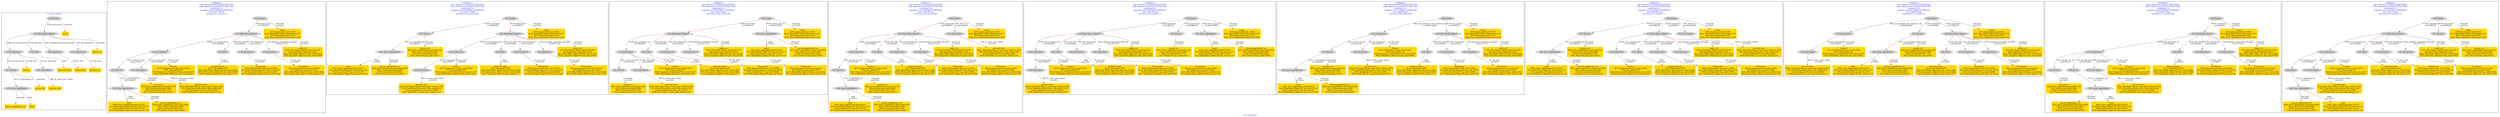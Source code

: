 digraph n0 {
fontcolor="blue"
remincross="true"
label="s22-s-moca.xml"
subgraph cluster_0 {
label="1-correct model"
n2[style="filled",color="white",fillcolor="lightgray",label="E12_Production1"];
n3[style="filled",color="white",fillcolor="lightgray",label="E21_Person1"];
n4[shape="plaintext",style="filled",fillcolor="gold",label="Process"];
n5[style="filled",color="white",fillcolor="lightgray",label="E52_Time-Span1"];
n6[style="filled",color="white",fillcolor="lightgray",label="E82_Actor_Appellation1"];
n7[shape="plaintext",style="filled",fillcolor="gold",label="person_uri"];
n8[style="filled",color="white",fillcolor="lightgray",label="E22_Man-Made_Object1"];
n9[style="filled",color="white",fillcolor="lightgray",label="E35_Title1"];
n10[style="filled",color="white",fillcolor="lightgray",label="E8_Acquisition1"];
n11[style="filled",color="white",fillcolor="lightgray",label="E54_Dimension1"];
n12[shape="plaintext",style="filled",fillcolor="gold",label="object_uri"];
n13[shape="plaintext",style="filled",fillcolor="gold",label="Artwork_Name"];
n14[style="filled",color="white",fillcolor="lightgray",label="E38_Image1"];
n15[shape="plaintext",style="filled",fillcolor="gold",label="image"];
n16[shape="plaintext",style="filled",fillcolor="gold",label="Artwork_Year"];
n17[shape="plaintext",style="filled",fillcolor="gold",label="Dimensions"];
n18[shape="plaintext",style="filled",fillcolor="gold",label="person_appellation_uri"];
n19[shape="plaintext",style="filled",fillcolor="gold",label="name"];
n20[shape="plaintext",style="filled",fillcolor="gold",label="Provenance"];
}
subgraph cluster_1 {
label="candidate 0\nlink coherence:0.05555555555555555\nnode coherence:0.10526315789473684\nconfidence:1.0\nmapping score:0.3850877192982456\ncost:1007.748674\n-precision:1.0-recall:1.0"
n22[style="filled",color="white",fillcolor="lightgray",label="E12_Production1"];
n23[style="filled",color="white",fillcolor="lightgray",label="E21_Person1"];
n24[style="filled",color="white",fillcolor="lightgray",label="E52_Time-Span1"];
n25[style="filled",color="white",fillcolor="lightgray",label="E82_Actor_Appellation1"];
n26[style="filled",color="white",fillcolor="lightgray",label="E22_Man-Made_Object1"];
n27[style="filled",color="white",fillcolor="lightgray",label="E35_Title1"];
n28[style="filled",color="white",fillcolor="lightgray",label="E54_Dimension1"];
n29[style="filled",color="white",fillcolor="lightgray",label="E8_Acquisition1"];
n30[style="filled",color="white",fillcolor="lightgray",label="E38_Image1"];
n31[shape="plaintext",style="filled",fillcolor="gold",label="Artwork_Name\n[E35_Title,label,0.396]\n[E22_Man-Made_Object,P3_has_note,0.226]\n[E73_Information_Object,P3_has_note,0.208]\n[E33_Linguistic_Object,P3_has_note,0.17]"];
n32[shape="plaintext",style="filled",fillcolor="gold",label="person_uri\n[E82_Actor_Appellation,classLink,0.43]\n[E21_Person,classLink,0.369]\n[E39_Actor,classLink,0.175]\n[E21_Person,P3_has_note,0.027]"];
n33[shape="plaintext",style="filled",fillcolor="gold",label="name\n[E82_Actor_Appellation,label,0.631]\n[E22_Man-Made_Object,P3_has_note,0.137]\n[E8_Acquisition,P3_has_note,0.119]\n[E73_Information_Object,P3_has_note,0.114]"];
n34[shape="plaintext",style="filled",fillcolor="gold",label="person_appellation_uri\n[E82_Actor_Appellation,classLink,0.695]\n[E21_Person,classLink,0.269]\n[E39_Actor,classLink,0.032]\n[E21_Person,P3_has_note,0.005]"];
n35[shape="plaintext",style="filled",fillcolor="gold",label="Dimensions\n[E54_Dimension,P3_has_note,0.839]\n[E22_Man-Made_Object,P3_has_note,0.072]\n[E34_Inscription,P3_has_note,0.049]\n[E73_Information_Object,P3_has_note,0.04]"];
n36[shape="plaintext",style="filled",fillcolor="gold",label="image\n[E38_Image,classLink,0.459]\n[E22_Man-Made_Object,classLink,0.217]\n[E53_Place,classLink,0.175]\n[E82_Actor_Appellation,classLink,0.149]"];
n37[shape="plaintext",style="filled",fillcolor="gold",label="object_uri\n[E22_Man-Made_Object,classLink,0.59]\n[E8_Acquisition,classLink,0.313]\n[E22_Man-Made_Object,P3_has_note,0.053]\n[E33_Linguistic_Object,P3_has_note,0.045]"];
n38[shape="plaintext",style="filled",fillcolor="gold",label="Artwork_Year\n[E52_Time-Span,P82_at_some_time_within,0.367]\n[E52_Time-Span,P82b_end_of_the_end,0.316]\n[E34_Inscription,P3_has_note,0.168]\n[E69_Death,P82_at_some_time_within,0.15]"];
n39[shape="plaintext",style="filled",fillcolor="gold",label="Provenance\n[E8_Acquisition,P3_has_note,0.419]\n[E30_Right,P3_has_note,0.205]\n[E22_Man-Made_Object,P3_has_note,0.204]\n[E73_Information_Object,P3_has_note,0.172]"];
n40[shape="plaintext",style="filled",fillcolor="gold",label="Process\n[E12_Production,P3_has_note,0.391]\n[E55_Type,label,0.27]\n[E29_Design_or_Procedure,P3_has_note,0.257]\n[E22_Man-Made_Object,P3_has_note,0.082]"];
}
subgraph cluster_2 {
label="candidate 1\nlink coherence:0.05555555555555555\nnode coherence:0.10526315789473684\nconfidence:1.0\nmapping score:0.3850877192982456\ncost:1007.774669\n-precision:0.88-recall:0.88"
n42[style="filled",color="white",fillcolor="lightgray",label="E12_Production1"];
n43[style="filled",color="white",fillcolor="lightgray",label="E52_Time-Span1"];
n44[style="filled",color="white",fillcolor="lightgray",label="E21_Person1"];
n45[style="filled",color="white",fillcolor="lightgray",label="E82_Actor_Appellation1"];
n46[style="filled",color="white",fillcolor="lightgray",label="E22_Man-Made_Object1"];
n47[style="filled",color="white",fillcolor="lightgray",label="E35_Title1"];
n48[style="filled",color="white",fillcolor="lightgray",label="E54_Dimension1"];
n49[style="filled",color="white",fillcolor="lightgray",label="E8_Acquisition1"];
n50[style="filled",color="white",fillcolor="lightgray",label="E38_Image1"];
n51[shape="plaintext",style="filled",fillcolor="gold",label="Artwork_Name\n[E35_Title,label,0.396]\n[E22_Man-Made_Object,P3_has_note,0.226]\n[E73_Information_Object,P3_has_note,0.208]\n[E33_Linguistic_Object,P3_has_note,0.17]"];
n52[shape="plaintext",style="filled",fillcolor="gold",label="person_uri\n[E82_Actor_Appellation,classLink,0.43]\n[E21_Person,classLink,0.369]\n[E39_Actor,classLink,0.175]\n[E21_Person,P3_has_note,0.027]"];
n53[shape="plaintext",style="filled",fillcolor="gold",label="name\n[E82_Actor_Appellation,label,0.631]\n[E22_Man-Made_Object,P3_has_note,0.137]\n[E8_Acquisition,P3_has_note,0.119]\n[E73_Information_Object,P3_has_note,0.114]"];
n54[shape="plaintext",style="filled",fillcolor="gold",label="person_appellation_uri\n[E82_Actor_Appellation,classLink,0.695]\n[E21_Person,classLink,0.269]\n[E39_Actor,classLink,0.032]\n[E21_Person,P3_has_note,0.005]"];
n55[shape="plaintext",style="filled",fillcolor="gold",label="Dimensions\n[E54_Dimension,P3_has_note,0.839]\n[E22_Man-Made_Object,P3_has_note,0.072]\n[E34_Inscription,P3_has_note,0.049]\n[E73_Information_Object,P3_has_note,0.04]"];
n56[shape="plaintext",style="filled",fillcolor="gold",label="image\n[E38_Image,classLink,0.459]\n[E22_Man-Made_Object,classLink,0.217]\n[E53_Place,classLink,0.175]\n[E82_Actor_Appellation,classLink,0.149]"];
n57[shape="plaintext",style="filled",fillcolor="gold",label="object_uri\n[E22_Man-Made_Object,classLink,0.59]\n[E8_Acquisition,classLink,0.313]\n[E22_Man-Made_Object,P3_has_note,0.053]\n[E33_Linguistic_Object,P3_has_note,0.045]"];
n58[shape="plaintext",style="filled",fillcolor="gold",label="Artwork_Year\n[E52_Time-Span,P82_at_some_time_within,0.367]\n[E52_Time-Span,P82b_end_of_the_end,0.316]\n[E34_Inscription,P3_has_note,0.168]\n[E69_Death,P82_at_some_time_within,0.15]"];
n59[shape="plaintext",style="filled",fillcolor="gold",label="Provenance\n[E8_Acquisition,P3_has_note,0.419]\n[E30_Right,P3_has_note,0.205]\n[E22_Man-Made_Object,P3_has_note,0.204]\n[E73_Information_Object,P3_has_note,0.172]"];
n60[shape="plaintext",style="filled",fillcolor="gold",label="Process\n[E12_Production,P3_has_note,0.391]\n[E55_Type,label,0.27]\n[E29_Design_or_Procedure,P3_has_note,0.257]\n[E22_Man-Made_Object,P3_has_note,0.082]"];
}
subgraph cluster_3 {
label="candidate 2\nlink coherence:0.05555555555555555\nnode coherence:0.10526315789473684\nconfidence:1.0\nmapping score:0.3850877192982456\ncost:1106.766039\n-precision:0.88-recall:0.88"
n62[style="filled",color="white",fillcolor="lightgray",label="E12_Production1"];
n63[style="filled",color="white",fillcolor="lightgray",label="E21_Person1"];
n64[style="filled",color="white",fillcolor="lightgray",label="E52_Time-Span1"];
n65[style="filled",color="white",fillcolor="lightgray",label="E22_Man-Made_Object1"];
n66[style="filled",color="white",fillcolor="lightgray",label="E35_Title1"];
n67[style="filled",color="white",fillcolor="lightgray",label="E54_Dimension1"];
n68[style="filled",color="white",fillcolor="lightgray",label="E8_Acquisition1"];
n69[style="filled",color="white",fillcolor="lightgray",label="E38_Image1"];
n70[style="filled",color="white",fillcolor="lightgray",label="E82_Actor_Appellation1"];
n71[shape="plaintext",style="filled",fillcolor="gold",label="Artwork_Name\n[E35_Title,label,0.396]\n[E22_Man-Made_Object,P3_has_note,0.226]\n[E73_Information_Object,P3_has_note,0.208]\n[E33_Linguistic_Object,P3_has_note,0.17]"];
n72[shape="plaintext",style="filled",fillcolor="gold",label="person_uri\n[E82_Actor_Appellation,classLink,0.43]\n[E21_Person,classLink,0.369]\n[E39_Actor,classLink,0.175]\n[E21_Person,P3_has_note,0.027]"];
n73[shape="plaintext",style="filled",fillcolor="gold",label="name\n[E82_Actor_Appellation,label,0.631]\n[E22_Man-Made_Object,P3_has_note,0.137]\n[E8_Acquisition,P3_has_note,0.119]\n[E73_Information_Object,P3_has_note,0.114]"];
n74[shape="plaintext",style="filled",fillcolor="gold",label="person_appellation_uri\n[E82_Actor_Appellation,classLink,0.695]\n[E21_Person,classLink,0.269]\n[E39_Actor,classLink,0.032]\n[E21_Person,P3_has_note,0.005]"];
n75[shape="plaintext",style="filled",fillcolor="gold",label="Dimensions\n[E54_Dimension,P3_has_note,0.839]\n[E22_Man-Made_Object,P3_has_note,0.072]\n[E34_Inscription,P3_has_note,0.049]\n[E73_Information_Object,P3_has_note,0.04]"];
n76[shape="plaintext",style="filled",fillcolor="gold",label="image\n[E38_Image,classLink,0.459]\n[E22_Man-Made_Object,classLink,0.217]\n[E53_Place,classLink,0.175]\n[E82_Actor_Appellation,classLink,0.149]"];
n77[shape="plaintext",style="filled",fillcolor="gold",label="object_uri\n[E22_Man-Made_Object,classLink,0.59]\n[E8_Acquisition,classLink,0.313]\n[E22_Man-Made_Object,P3_has_note,0.053]\n[E33_Linguistic_Object,P3_has_note,0.045]"];
n78[shape="plaintext",style="filled",fillcolor="gold",label="Artwork_Year\n[E52_Time-Span,P82_at_some_time_within,0.367]\n[E52_Time-Span,P82b_end_of_the_end,0.316]\n[E34_Inscription,P3_has_note,0.168]\n[E69_Death,P82_at_some_time_within,0.15]"];
n79[shape="plaintext",style="filled",fillcolor="gold",label="Provenance\n[E8_Acquisition,P3_has_note,0.419]\n[E30_Right,P3_has_note,0.205]\n[E22_Man-Made_Object,P3_has_note,0.204]\n[E73_Information_Object,P3_has_note,0.172]"];
n80[shape="plaintext",style="filled",fillcolor="gold",label="Process\n[E12_Production,P3_has_note,0.391]\n[E55_Type,label,0.27]\n[E29_Design_or_Procedure,P3_has_note,0.257]\n[E22_Man-Made_Object,P3_has_note,0.082]"];
}
subgraph cluster_4 {
label="candidate 3\nlink coherence:0.05555555555555555\nnode coherence:0.10526315789473684\nconfidence:1.0\nmapping score:0.3850877192982456\ncost:1106.781741\n-precision:0.88-recall:0.88"
n82[style="filled",color="white",fillcolor="lightgray",label="E12_Production1"];
n83[style="filled",color="white",fillcolor="lightgray",label="E21_Person1"];
n84[style="filled",color="white",fillcolor="lightgray",label="E82_Actor_Appellation1"];
n85[style="filled",color="white",fillcolor="lightgray",label="E22_Man-Made_Object1"];
n86[style="filled",color="white",fillcolor="lightgray",label="E35_Title1"];
n87[style="filled",color="white",fillcolor="lightgray",label="E54_Dimension1"];
n88[style="filled",color="white",fillcolor="lightgray",label="E8_Acquisition1"];
n89[style="filled",color="white",fillcolor="lightgray",label="E38_Image1"];
n90[style="filled",color="white",fillcolor="lightgray",label="E52_Time-Span1"];
n91[shape="plaintext",style="filled",fillcolor="gold",label="Artwork_Name\n[E35_Title,label,0.396]\n[E22_Man-Made_Object,P3_has_note,0.226]\n[E73_Information_Object,P3_has_note,0.208]\n[E33_Linguistic_Object,P3_has_note,0.17]"];
n92[shape="plaintext",style="filled",fillcolor="gold",label="person_uri\n[E82_Actor_Appellation,classLink,0.43]\n[E21_Person,classLink,0.369]\n[E39_Actor,classLink,0.175]\n[E21_Person,P3_has_note,0.027]"];
n93[shape="plaintext",style="filled",fillcolor="gold",label="name\n[E82_Actor_Appellation,label,0.631]\n[E22_Man-Made_Object,P3_has_note,0.137]\n[E8_Acquisition,P3_has_note,0.119]\n[E73_Information_Object,P3_has_note,0.114]"];
n94[shape="plaintext",style="filled",fillcolor="gold",label="person_appellation_uri\n[E82_Actor_Appellation,classLink,0.695]\n[E21_Person,classLink,0.269]\n[E39_Actor,classLink,0.032]\n[E21_Person,P3_has_note,0.005]"];
n95[shape="plaintext",style="filled",fillcolor="gold",label="Dimensions\n[E54_Dimension,P3_has_note,0.839]\n[E22_Man-Made_Object,P3_has_note,0.072]\n[E34_Inscription,P3_has_note,0.049]\n[E73_Information_Object,P3_has_note,0.04]"];
n96[shape="plaintext",style="filled",fillcolor="gold",label="image\n[E38_Image,classLink,0.459]\n[E22_Man-Made_Object,classLink,0.217]\n[E53_Place,classLink,0.175]\n[E82_Actor_Appellation,classLink,0.149]"];
n97[shape="plaintext",style="filled",fillcolor="gold",label="object_uri\n[E22_Man-Made_Object,classLink,0.59]\n[E8_Acquisition,classLink,0.313]\n[E22_Man-Made_Object,P3_has_note,0.053]\n[E33_Linguistic_Object,P3_has_note,0.045]"];
n98[shape="plaintext",style="filled",fillcolor="gold",label="Artwork_Year\n[E52_Time-Span,P82_at_some_time_within,0.367]\n[E52_Time-Span,P82b_end_of_the_end,0.316]\n[E34_Inscription,P3_has_note,0.168]\n[E69_Death,P82_at_some_time_within,0.15]"];
n99[shape="plaintext",style="filled",fillcolor="gold",label="Provenance\n[E8_Acquisition,P3_has_note,0.419]\n[E30_Right,P3_has_note,0.205]\n[E22_Man-Made_Object,P3_has_note,0.204]\n[E73_Information_Object,P3_has_note,0.172]"];
n100[shape="plaintext",style="filled",fillcolor="gold",label="Process\n[E12_Production,P3_has_note,0.391]\n[E55_Type,label,0.27]\n[E29_Design_or_Procedure,P3_has_note,0.257]\n[E22_Man-Made_Object,P3_has_note,0.082]"];
}
subgraph cluster_5 {
label="candidate 4\nlink coherence:0.05555555555555555\nnode coherence:0.10526315789473684\nconfidence:1.0\nmapping score:0.3850877192982456\ncost:1106.792034\n-precision:0.75-recall:0.75"
n102[style="filled",color="white",fillcolor="lightgray",label="E12_Production1"];
n103[style="filled",color="white",fillcolor="lightgray",label="E52_Time-Span1"];
n104[style="filled",color="white",fillcolor="lightgray",label="E22_Man-Made_Object1"];
n105[style="filled",color="white",fillcolor="lightgray",label="E35_Title1"];
n106[style="filled",color="white",fillcolor="lightgray",label="E54_Dimension1"];
n107[style="filled",color="white",fillcolor="lightgray",label="E8_Acquisition1"];
n108[style="filled",color="white",fillcolor="lightgray",label="E38_Image1"];
n109[style="filled",color="white",fillcolor="lightgray",label="E21_Person1"];
n110[style="filled",color="white",fillcolor="lightgray",label="E82_Actor_Appellation1"];
n111[shape="plaintext",style="filled",fillcolor="gold",label="Artwork_Name\n[E35_Title,label,0.396]\n[E22_Man-Made_Object,P3_has_note,0.226]\n[E73_Information_Object,P3_has_note,0.208]\n[E33_Linguistic_Object,P3_has_note,0.17]"];
n112[shape="plaintext",style="filled",fillcolor="gold",label="person_uri\n[E82_Actor_Appellation,classLink,0.43]\n[E21_Person,classLink,0.369]\n[E39_Actor,classLink,0.175]\n[E21_Person,P3_has_note,0.027]"];
n113[shape="plaintext",style="filled",fillcolor="gold",label="name\n[E82_Actor_Appellation,label,0.631]\n[E22_Man-Made_Object,P3_has_note,0.137]\n[E8_Acquisition,P3_has_note,0.119]\n[E73_Information_Object,P3_has_note,0.114]"];
n114[shape="plaintext",style="filled",fillcolor="gold",label="person_appellation_uri\n[E82_Actor_Appellation,classLink,0.695]\n[E21_Person,classLink,0.269]\n[E39_Actor,classLink,0.032]\n[E21_Person,P3_has_note,0.005]"];
n115[shape="plaintext",style="filled",fillcolor="gold",label="Dimensions\n[E54_Dimension,P3_has_note,0.839]\n[E22_Man-Made_Object,P3_has_note,0.072]\n[E34_Inscription,P3_has_note,0.049]\n[E73_Information_Object,P3_has_note,0.04]"];
n116[shape="plaintext",style="filled",fillcolor="gold",label="image\n[E38_Image,classLink,0.459]\n[E22_Man-Made_Object,classLink,0.217]\n[E53_Place,classLink,0.175]\n[E82_Actor_Appellation,classLink,0.149]"];
n117[shape="plaintext",style="filled",fillcolor="gold",label="object_uri\n[E22_Man-Made_Object,classLink,0.59]\n[E8_Acquisition,classLink,0.313]\n[E22_Man-Made_Object,P3_has_note,0.053]\n[E33_Linguistic_Object,P3_has_note,0.045]"];
n118[shape="plaintext",style="filled",fillcolor="gold",label="Artwork_Year\n[E52_Time-Span,P82_at_some_time_within,0.367]\n[E52_Time-Span,P82b_end_of_the_end,0.316]\n[E34_Inscription,P3_has_note,0.168]\n[E69_Death,P82_at_some_time_within,0.15]"];
n119[shape="plaintext",style="filled",fillcolor="gold",label="Provenance\n[E8_Acquisition,P3_has_note,0.419]\n[E30_Right,P3_has_note,0.205]\n[E22_Man-Made_Object,P3_has_note,0.204]\n[E73_Information_Object,P3_has_note,0.172]"];
n120[shape="plaintext",style="filled",fillcolor="gold",label="Process\n[E12_Production,P3_has_note,0.391]\n[E55_Type,label,0.27]\n[E29_Design_or_Procedure,P3_has_note,0.257]\n[E22_Man-Made_Object,P3_has_note,0.082]"];
}
subgraph cluster_6 {
label="candidate 5\nlink coherence:0.05555555555555555\nnode coherence:0.10526315789473684\nconfidence:1.0\nmapping score:0.3850877192982456\ncost:1106.804807\n-precision:0.88-recall:0.88"
n122[style="filled",color="white",fillcolor="lightgray",label="E12_Production1"];
n123[style="filled",color="white",fillcolor="lightgray",label="E21_Person1"];
n124[style="filled",color="white",fillcolor="lightgray",label="E52_Time-Span1"];
n125[style="filled",color="white",fillcolor="lightgray",label="E82_Actor_Appellation1"];
n126[style="filled",color="white",fillcolor="lightgray",label="E22_Man-Made_Object1"];
n127[style="filled",color="white",fillcolor="lightgray",label="E35_Title1"];
n128[style="filled",color="white",fillcolor="lightgray",label="E54_Dimension1"];
n129[style="filled",color="white",fillcolor="lightgray",label="E8_Acquisition1"];
n130[style="filled",color="white",fillcolor="lightgray",label="E38_Image1"];
n131[shape="plaintext",style="filled",fillcolor="gold",label="Artwork_Name\n[E35_Title,label,0.396]\n[E22_Man-Made_Object,P3_has_note,0.226]\n[E73_Information_Object,P3_has_note,0.208]\n[E33_Linguistic_Object,P3_has_note,0.17]"];
n132[shape="plaintext",style="filled",fillcolor="gold",label="person_uri\n[E82_Actor_Appellation,classLink,0.43]\n[E21_Person,classLink,0.369]\n[E39_Actor,classLink,0.175]\n[E21_Person,P3_has_note,0.027]"];
n133[shape="plaintext",style="filled",fillcolor="gold",label="name\n[E82_Actor_Appellation,label,0.631]\n[E22_Man-Made_Object,P3_has_note,0.137]\n[E8_Acquisition,P3_has_note,0.119]\n[E73_Information_Object,P3_has_note,0.114]"];
n134[shape="plaintext",style="filled",fillcolor="gold",label="person_appellation_uri\n[E82_Actor_Appellation,classLink,0.695]\n[E21_Person,classLink,0.269]\n[E39_Actor,classLink,0.032]\n[E21_Person,P3_has_note,0.005]"];
n135[shape="plaintext",style="filled",fillcolor="gold",label="Dimensions\n[E54_Dimension,P3_has_note,0.839]\n[E22_Man-Made_Object,P3_has_note,0.072]\n[E34_Inscription,P3_has_note,0.049]\n[E73_Information_Object,P3_has_note,0.04]"];
n136[shape="plaintext",style="filled",fillcolor="gold",label="image\n[E38_Image,classLink,0.459]\n[E22_Man-Made_Object,classLink,0.217]\n[E53_Place,classLink,0.175]\n[E82_Actor_Appellation,classLink,0.149]"];
n137[shape="plaintext",style="filled",fillcolor="gold",label="object_uri\n[E22_Man-Made_Object,classLink,0.59]\n[E8_Acquisition,classLink,0.313]\n[E22_Man-Made_Object,P3_has_note,0.053]\n[E33_Linguistic_Object,P3_has_note,0.045]"];
n138[shape="plaintext",style="filled",fillcolor="gold",label="Artwork_Year\n[E52_Time-Span,P82_at_some_time_within,0.367]\n[E52_Time-Span,P82b_end_of_the_end,0.316]\n[E34_Inscription,P3_has_note,0.168]\n[E69_Death,P82_at_some_time_within,0.15]"];
n139[shape="plaintext",style="filled",fillcolor="gold",label="Provenance\n[E8_Acquisition,P3_has_note,0.419]\n[E30_Right,P3_has_note,0.205]\n[E22_Man-Made_Object,P3_has_note,0.204]\n[E73_Information_Object,P3_has_note,0.172]"];
n140[shape="plaintext",style="filled",fillcolor="gold",label="Process\n[E12_Production,P3_has_note,0.391]\n[E55_Type,label,0.27]\n[E29_Design_or_Procedure,P3_has_note,0.257]\n[E22_Man-Made_Object,P3_has_note,0.082]"];
}
subgraph cluster_7 {
label="candidate 6\nlink coherence:0.05555555555555555\nnode coherence:0.10526315789473684\nconfidence:1.0\nmapping score:0.3850877192982456\ncost:1106.807736\n-precision:0.75-recall:0.75"
n142[style="filled",color="white",fillcolor="lightgray",label="E21_Person1"];
n143[style="filled",color="white",fillcolor="lightgray",label="E82_Actor_Appellation1"];
n144[style="filled",color="white",fillcolor="lightgray",label="E22_Man-Made_Object1"];
n145[style="filled",color="white",fillcolor="lightgray",label="E12_Production1"];
n146[style="filled",color="white",fillcolor="lightgray",label="E35_Title1"];
n147[style="filled",color="white",fillcolor="lightgray",label="E54_Dimension1"];
n148[style="filled",color="white",fillcolor="lightgray",label="E8_Acquisition1"];
n149[style="filled",color="white",fillcolor="lightgray",label="E38_Image1"];
n150[style="filled",color="white",fillcolor="lightgray",label="E52_Time-Span1"];
n151[shape="plaintext",style="filled",fillcolor="gold",label="Artwork_Name\n[E35_Title,label,0.396]\n[E22_Man-Made_Object,P3_has_note,0.226]\n[E73_Information_Object,P3_has_note,0.208]\n[E33_Linguistic_Object,P3_has_note,0.17]"];
n152[shape="plaintext",style="filled",fillcolor="gold",label="person_uri\n[E82_Actor_Appellation,classLink,0.43]\n[E21_Person,classLink,0.369]\n[E39_Actor,classLink,0.175]\n[E21_Person,P3_has_note,0.027]"];
n153[shape="plaintext",style="filled",fillcolor="gold",label="name\n[E82_Actor_Appellation,label,0.631]\n[E22_Man-Made_Object,P3_has_note,0.137]\n[E8_Acquisition,P3_has_note,0.119]\n[E73_Information_Object,P3_has_note,0.114]"];
n154[shape="plaintext",style="filled",fillcolor="gold",label="person_appellation_uri\n[E82_Actor_Appellation,classLink,0.695]\n[E21_Person,classLink,0.269]\n[E39_Actor,classLink,0.032]\n[E21_Person,P3_has_note,0.005]"];
n155[shape="plaintext",style="filled",fillcolor="gold",label="Dimensions\n[E54_Dimension,P3_has_note,0.839]\n[E22_Man-Made_Object,P3_has_note,0.072]\n[E34_Inscription,P3_has_note,0.049]\n[E73_Information_Object,P3_has_note,0.04]"];
n156[shape="plaintext",style="filled",fillcolor="gold",label="image\n[E38_Image,classLink,0.459]\n[E22_Man-Made_Object,classLink,0.217]\n[E53_Place,classLink,0.175]\n[E82_Actor_Appellation,classLink,0.149]"];
n157[shape="plaintext",style="filled",fillcolor="gold",label="object_uri\n[E22_Man-Made_Object,classLink,0.59]\n[E8_Acquisition,classLink,0.313]\n[E22_Man-Made_Object,P3_has_note,0.053]\n[E33_Linguistic_Object,P3_has_note,0.045]"];
n158[shape="plaintext",style="filled",fillcolor="gold",label="Artwork_Year\n[E52_Time-Span,P82_at_some_time_within,0.367]\n[E52_Time-Span,P82b_end_of_the_end,0.316]\n[E34_Inscription,P3_has_note,0.168]\n[E69_Death,P82_at_some_time_within,0.15]"];
n159[shape="plaintext",style="filled",fillcolor="gold",label="Provenance\n[E8_Acquisition,P3_has_note,0.419]\n[E30_Right,P3_has_note,0.205]\n[E22_Man-Made_Object,P3_has_note,0.204]\n[E73_Information_Object,P3_has_note,0.172]"];
n160[shape="plaintext",style="filled",fillcolor="gold",label="Process\n[E12_Production,P3_has_note,0.391]\n[E55_Type,label,0.27]\n[E29_Design_or_Procedure,P3_has_note,0.257]\n[E22_Man-Made_Object,P3_has_note,0.082]"];
}
subgraph cluster_8 {
label="candidate 7\nlink coherence:0.05555555555555555\nnode coherence:0.10526315789473684\nconfidence:1.0\nmapping score:0.3850877192982456\ncost:1106.830802\n-precision:0.75-recall:0.75"
n162[style="filled",color="white",fillcolor="lightgray",label="E12_Production1"];
n163[style="filled",color="white",fillcolor="lightgray",label="E52_Time-Span1"];
n164[style="filled",color="white",fillcolor="lightgray",label="E21_Person1"];
n165[style="filled",color="white",fillcolor="lightgray",label="E82_Actor_Appellation1"];
n166[style="filled",color="white",fillcolor="lightgray",label="E22_Man-Made_Object1"];
n167[style="filled",color="white",fillcolor="lightgray",label="E35_Title1"];
n168[style="filled",color="white",fillcolor="lightgray",label="E54_Dimension1"];
n169[style="filled",color="white",fillcolor="lightgray",label="E8_Acquisition1"];
n170[style="filled",color="white",fillcolor="lightgray",label="E38_Image1"];
n171[shape="plaintext",style="filled",fillcolor="gold",label="Artwork_Name\n[E35_Title,label,0.396]\n[E22_Man-Made_Object,P3_has_note,0.226]\n[E73_Information_Object,P3_has_note,0.208]\n[E33_Linguistic_Object,P3_has_note,0.17]"];
n172[shape="plaintext",style="filled",fillcolor="gold",label="person_uri\n[E82_Actor_Appellation,classLink,0.43]\n[E21_Person,classLink,0.369]\n[E39_Actor,classLink,0.175]\n[E21_Person,P3_has_note,0.027]"];
n173[shape="plaintext",style="filled",fillcolor="gold",label="name\n[E82_Actor_Appellation,label,0.631]\n[E22_Man-Made_Object,P3_has_note,0.137]\n[E8_Acquisition,P3_has_note,0.119]\n[E73_Information_Object,P3_has_note,0.114]"];
n174[shape="plaintext",style="filled",fillcolor="gold",label="person_appellation_uri\n[E82_Actor_Appellation,classLink,0.695]\n[E21_Person,classLink,0.269]\n[E39_Actor,classLink,0.032]\n[E21_Person,P3_has_note,0.005]"];
n175[shape="plaintext",style="filled",fillcolor="gold",label="Dimensions\n[E54_Dimension,P3_has_note,0.839]\n[E22_Man-Made_Object,P3_has_note,0.072]\n[E34_Inscription,P3_has_note,0.049]\n[E73_Information_Object,P3_has_note,0.04]"];
n176[shape="plaintext",style="filled",fillcolor="gold",label="image\n[E38_Image,classLink,0.459]\n[E22_Man-Made_Object,classLink,0.217]\n[E53_Place,classLink,0.175]\n[E82_Actor_Appellation,classLink,0.149]"];
n177[shape="plaintext",style="filled",fillcolor="gold",label="object_uri\n[E22_Man-Made_Object,classLink,0.59]\n[E8_Acquisition,classLink,0.313]\n[E22_Man-Made_Object,P3_has_note,0.053]\n[E33_Linguistic_Object,P3_has_note,0.045]"];
n178[shape="plaintext",style="filled",fillcolor="gold",label="Artwork_Year\n[E52_Time-Span,P82_at_some_time_within,0.367]\n[E52_Time-Span,P82b_end_of_the_end,0.316]\n[E34_Inscription,P3_has_note,0.168]\n[E69_Death,P82_at_some_time_within,0.15]"];
n179[shape="plaintext",style="filled",fillcolor="gold",label="Provenance\n[E8_Acquisition,P3_has_note,0.419]\n[E30_Right,P3_has_note,0.205]\n[E22_Man-Made_Object,P3_has_note,0.204]\n[E73_Information_Object,P3_has_note,0.172]"];
n180[shape="plaintext",style="filled",fillcolor="gold",label="Process\n[E12_Production,P3_has_note,0.391]\n[E55_Type,label,0.27]\n[E29_Design_or_Procedure,P3_has_note,0.257]\n[E22_Man-Made_Object,P3_has_note,0.082]"];
}
subgraph cluster_9 {
label="candidate 8\nlink coherence:0.05263157894736842\nnode coherence:0.10526315789473684\nconfidence:1.0\nmapping score:0.3850877192982456\ncost:1107.72894\n-precision:0.78-recall:0.88"
n182[style="filled",color="white",fillcolor="lightgray",label="E12_Production1"];
n183[style="filled",color="white",fillcolor="lightgray",label="E21_Person1"];
n184[style="filled",color="white",fillcolor="lightgray",label="E39_Actor1"];
n185[style="filled",color="white",fillcolor="lightgray",label="E52_Time-Span1"];
n186[style="filled",color="white",fillcolor="lightgray",label="E22_Man-Made_Object1"];
n187[style="filled",color="white",fillcolor="lightgray",label="E35_Title1"];
n188[style="filled",color="white",fillcolor="lightgray",label="E54_Dimension1"];
n189[style="filled",color="white",fillcolor="lightgray",label="E8_Acquisition1"];
n190[style="filled",color="white",fillcolor="lightgray",label="E38_Image1"];
n191[style="filled",color="white",fillcolor="lightgray",label="E82_Actor_Appellation2"];
n192[shape="plaintext",style="filled",fillcolor="gold",label="Artwork_Name\n[E35_Title,label,0.396]\n[E22_Man-Made_Object,P3_has_note,0.226]\n[E73_Information_Object,P3_has_note,0.208]\n[E33_Linguistic_Object,P3_has_note,0.17]"];
n193[shape="plaintext",style="filled",fillcolor="gold",label="person_appellation_uri\n[E82_Actor_Appellation,classLink,0.695]\n[E21_Person,classLink,0.269]\n[E39_Actor,classLink,0.032]\n[E21_Person,P3_has_note,0.005]"];
n194[shape="plaintext",style="filled",fillcolor="gold",label="person_uri\n[E82_Actor_Appellation,classLink,0.43]\n[E21_Person,classLink,0.369]\n[E39_Actor,classLink,0.175]\n[E21_Person,P3_has_note,0.027]"];
n195[shape="plaintext",style="filled",fillcolor="gold",label="Dimensions\n[E54_Dimension,P3_has_note,0.839]\n[E22_Man-Made_Object,P3_has_note,0.072]\n[E34_Inscription,P3_has_note,0.049]\n[E73_Information_Object,P3_has_note,0.04]"];
n196[shape="plaintext",style="filled",fillcolor="gold",label="image\n[E38_Image,classLink,0.459]\n[E22_Man-Made_Object,classLink,0.217]\n[E53_Place,classLink,0.175]\n[E82_Actor_Appellation,classLink,0.149]"];
n197[shape="plaintext",style="filled",fillcolor="gold",label="name\n[E82_Actor_Appellation,label,0.631]\n[E22_Man-Made_Object,P3_has_note,0.137]\n[E8_Acquisition,P3_has_note,0.119]\n[E73_Information_Object,P3_has_note,0.114]"];
n198[shape="plaintext",style="filled",fillcolor="gold",label="object_uri\n[E22_Man-Made_Object,classLink,0.59]\n[E8_Acquisition,classLink,0.313]\n[E22_Man-Made_Object,P3_has_note,0.053]\n[E33_Linguistic_Object,P3_has_note,0.045]"];
n199[shape="plaintext",style="filled",fillcolor="gold",label="Artwork_Year\n[E52_Time-Span,P82_at_some_time_within,0.367]\n[E52_Time-Span,P82b_end_of_the_end,0.316]\n[E34_Inscription,P3_has_note,0.168]\n[E69_Death,P82_at_some_time_within,0.15]"];
n200[shape="plaintext",style="filled",fillcolor="gold",label="Provenance\n[E8_Acquisition,P3_has_note,0.419]\n[E30_Right,P3_has_note,0.205]\n[E22_Man-Made_Object,P3_has_note,0.204]\n[E73_Information_Object,P3_has_note,0.172]"];
n201[shape="plaintext",style="filled",fillcolor="gold",label="Process\n[E12_Production,P3_has_note,0.391]\n[E55_Type,label,0.27]\n[E29_Design_or_Procedure,P3_has_note,0.257]\n[E22_Man-Made_Object,P3_has_note,0.082]"];
}
subgraph cluster_10 {
label="candidate 9\nlink coherence:0.05263157894736842\nnode coherence:0.10526315789473684\nconfidence:1.0\nmapping score:0.3850877192982456\ncost:1107.754935\n-precision:0.67-recall:0.75"
n203[style="filled",color="white",fillcolor="lightgray",label="E12_Production1"];
n204[style="filled",color="white",fillcolor="lightgray",label="E39_Actor1"];
n205[style="filled",color="white",fillcolor="lightgray",label="E52_Time-Span1"];
n206[style="filled",color="white",fillcolor="lightgray",label="E22_Man-Made_Object1"];
n207[style="filled",color="white",fillcolor="lightgray",label="E35_Title1"];
n208[style="filled",color="white",fillcolor="lightgray",label="E54_Dimension1"];
n209[style="filled",color="white",fillcolor="lightgray",label="E8_Acquisition1"];
n210[style="filled",color="white",fillcolor="lightgray",label="E38_Image1"];
n211[style="filled",color="white",fillcolor="lightgray",label="E21_Person1"];
n212[style="filled",color="white",fillcolor="lightgray",label="E82_Actor_Appellation2"];
n213[shape="plaintext",style="filled",fillcolor="gold",label="Artwork_Name\n[E35_Title,label,0.396]\n[E22_Man-Made_Object,P3_has_note,0.226]\n[E73_Information_Object,P3_has_note,0.208]\n[E33_Linguistic_Object,P3_has_note,0.17]"];
n214[shape="plaintext",style="filled",fillcolor="gold",label="person_appellation_uri\n[E82_Actor_Appellation,classLink,0.695]\n[E21_Person,classLink,0.269]\n[E39_Actor,classLink,0.032]\n[E21_Person,P3_has_note,0.005]"];
n215[shape="plaintext",style="filled",fillcolor="gold",label="person_uri\n[E82_Actor_Appellation,classLink,0.43]\n[E21_Person,classLink,0.369]\n[E39_Actor,classLink,0.175]\n[E21_Person,P3_has_note,0.027]"];
n216[shape="plaintext",style="filled",fillcolor="gold",label="Dimensions\n[E54_Dimension,P3_has_note,0.839]\n[E22_Man-Made_Object,P3_has_note,0.072]\n[E34_Inscription,P3_has_note,0.049]\n[E73_Information_Object,P3_has_note,0.04]"];
n217[shape="plaintext",style="filled",fillcolor="gold",label="image\n[E38_Image,classLink,0.459]\n[E22_Man-Made_Object,classLink,0.217]\n[E53_Place,classLink,0.175]\n[E82_Actor_Appellation,classLink,0.149]"];
n218[shape="plaintext",style="filled",fillcolor="gold",label="name\n[E82_Actor_Appellation,label,0.631]\n[E22_Man-Made_Object,P3_has_note,0.137]\n[E8_Acquisition,P3_has_note,0.119]\n[E73_Information_Object,P3_has_note,0.114]"];
n219[shape="plaintext",style="filled",fillcolor="gold",label="object_uri\n[E22_Man-Made_Object,classLink,0.59]\n[E8_Acquisition,classLink,0.313]\n[E22_Man-Made_Object,P3_has_note,0.053]\n[E33_Linguistic_Object,P3_has_note,0.045]"];
n220[shape="plaintext",style="filled",fillcolor="gold",label="Artwork_Year\n[E52_Time-Span,P82_at_some_time_within,0.367]\n[E52_Time-Span,P82b_end_of_the_end,0.316]\n[E34_Inscription,P3_has_note,0.168]\n[E69_Death,P82_at_some_time_within,0.15]"];
n221[shape="plaintext",style="filled",fillcolor="gold",label="Provenance\n[E8_Acquisition,P3_has_note,0.419]\n[E30_Right,P3_has_note,0.205]\n[E22_Man-Made_Object,P3_has_note,0.204]\n[E73_Information_Object,P3_has_note,0.172]"];
n222[shape="plaintext",style="filled",fillcolor="gold",label="Process\n[E12_Production,P3_has_note,0.391]\n[E55_Type,label,0.27]\n[E29_Design_or_Procedure,P3_has_note,0.257]\n[E22_Man-Made_Object,P3_has_note,0.082]"];
}
n2 -> n3[color="brown",fontcolor="black",label="P14_carried_out_by"]
n2 -> n4[color="brown",fontcolor="black",label="P3_has_note"]
n2 -> n5[color="brown",fontcolor="black",label="P4_has_time-span"]
n3 -> n6[color="brown",fontcolor="black",label="P131_is_identified_by"]
n3 -> n7[color="brown",fontcolor="black",label="classLink"]
n8 -> n9[color="brown",fontcolor="black",label="P102_has_title"]
n8 -> n2[color="brown",fontcolor="black",label="P108i_was_produced_by"]
n8 -> n10[color="brown",fontcolor="black",label="P24i_changed_ownership_through"]
n8 -> n11[color="brown",fontcolor="black",label="P43_has_dimension"]
n8 -> n12[color="brown",fontcolor="black",label="classLink"]
n9 -> n13[color="brown",fontcolor="black",label="label"]
n14 -> n8[color="brown",fontcolor="black",label="P138_represents"]
n14 -> n15[color="brown",fontcolor="black",label="classLink"]
n5 -> n16[color="brown",fontcolor="black",label="P82_at_some_time_within"]
n11 -> n17[color="brown",fontcolor="black",label="P3_has_note"]
n6 -> n18[color="brown",fontcolor="black",label="classLink"]
n6 -> n19[color="brown",fontcolor="black",label="label"]
n10 -> n20[color="brown",fontcolor="black",label="P3_has_note"]
n22 -> n23[color="brown",fontcolor="black",label="P14_carried_out_by\nw=0.973313"]
n22 -> n24[color="brown",fontcolor="black",label="P4_has_time-span\nw=0.976935"]
n23 -> n25[color="brown",fontcolor="black",label="P131_is_identified_by\nw=0.992637"]
n26 -> n22[color="brown",fontcolor="black",label="P108i_was_produced_by\nw=0.953869"]
n26 -> n27[color="brown",fontcolor="black",label="P102_has_title\nw=0.976935"]
n26 -> n28[color="brown",fontcolor="black",label="P43_has_dimension\nw=0.914539"]
n26 -> n29[color="brown",fontcolor="black",label="P24i_changed_ownership_through\nw=0.977372"]
n30 -> n26[color="brown",fontcolor="black",label="P138_represents\nw=0.983075"]
n27 -> n31[color="brown",fontcolor="black",label="label\nw=100.0"]
n23 -> n32[color="brown",fontcolor="black",label="classLink\nw=100.0"]
n25 -> n33[color="brown",fontcolor="black",label="label\nw=100.0"]
n25 -> n34[color="brown",fontcolor="black",label="classLink\nw=100.0"]
n28 -> n35[color="brown",fontcolor="black",label="P3_has_note\nw=100.0"]
n30 -> n36[color="brown",fontcolor="black",label="classLink\nw=100.0"]
n26 -> n37[color="brown",fontcolor="black",label="classLink\nw=100.0"]
n24 -> n38[color="brown",fontcolor="black",label="P82_at_some_time_within\nw=100.0"]
n29 -> n39[color="brown",fontcolor="black",label="P3_has_note\nw=100.0"]
n22 -> n40[color="brown",fontcolor="black",label="P3_has_note\nw=100.0"]
n42 -> n43[color="brown",fontcolor="black",label="P4_has_time-span\nw=0.976935"]
n44 -> n45[color="brown",fontcolor="black",label="P131_is_identified_by\nw=0.992637"]
n46 -> n42[color="brown",fontcolor="black",label="P108i_was_produced_by\nw=0.953869"]
n46 -> n47[color="brown",fontcolor="black",label="P102_has_title\nw=0.976935"]
n46 -> n48[color="brown",fontcolor="black",label="P43_has_dimension\nw=0.914539"]
n46 -> n49[color="brown",fontcolor="black",label="P24i_changed_ownership_through\nw=0.977372"]
n50 -> n44[color="brown",fontcolor="black",label="P138_represents\nw=0.999308"]
n50 -> n46[color="brown",fontcolor="black",label="P138_represents\nw=0.983075"]
n47 -> n51[color="brown",fontcolor="black",label="label\nw=100.0"]
n44 -> n52[color="brown",fontcolor="black",label="classLink\nw=100.0"]
n45 -> n53[color="brown",fontcolor="black",label="label\nw=100.0"]
n45 -> n54[color="brown",fontcolor="black",label="classLink\nw=100.0"]
n48 -> n55[color="brown",fontcolor="black",label="P3_has_note\nw=100.0"]
n50 -> n56[color="brown",fontcolor="black",label="classLink\nw=100.0"]
n46 -> n57[color="brown",fontcolor="black",label="classLink\nw=100.0"]
n43 -> n58[color="brown",fontcolor="black",label="P82_at_some_time_within\nw=100.0"]
n49 -> n59[color="brown",fontcolor="black",label="P3_has_note\nw=100.0"]
n42 -> n60[color="brown",fontcolor="black",label="P3_has_note\nw=100.0"]
n62 -> n63[color="brown",fontcolor="black",label="P14_carried_out_by\nw=0.973313"]
n62 -> n64[color="brown",fontcolor="black",label="P4_has_time-span\nw=0.976935"]
n65 -> n62[color="brown",fontcolor="black",label="P108i_was_produced_by\nw=0.953869"]
n65 -> n66[color="brown",fontcolor="black",label="P102_has_title\nw=0.976935"]
n65 -> n67[color="brown",fontcolor="black",label="P43_has_dimension\nw=0.914539"]
n65 -> n68[color="brown",fontcolor="black",label="P24i_changed_ownership_through\nw=0.977372"]
n69 -> n65[color="brown",fontcolor="black",label="P138_represents\nw=0.983075"]
n69 -> n70[color="brown",fontcolor="black",label="P106i_forms_part_of\nw=100.010002"]
n66 -> n71[color="brown",fontcolor="black",label="label\nw=100.0"]
n63 -> n72[color="brown",fontcolor="black",label="classLink\nw=100.0"]
n70 -> n73[color="brown",fontcolor="black",label="label\nw=100.0"]
n70 -> n74[color="brown",fontcolor="black",label="classLink\nw=100.0"]
n67 -> n75[color="brown",fontcolor="black",label="P3_has_note\nw=100.0"]
n69 -> n76[color="brown",fontcolor="black",label="classLink\nw=100.0"]
n65 -> n77[color="brown",fontcolor="black",label="classLink\nw=100.0"]
n64 -> n78[color="brown",fontcolor="black",label="P82_at_some_time_within\nw=100.0"]
n68 -> n79[color="brown",fontcolor="black",label="P3_has_note\nw=100.0"]
n62 -> n80[color="brown",fontcolor="black",label="P3_has_note\nw=100.0"]
n82 -> n83[color="brown",fontcolor="black",label="P14_carried_out_by\nw=0.973313"]
n83 -> n84[color="brown",fontcolor="black",label="P131_is_identified_by\nw=0.992637"]
n85 -> n82[color="brown",fontcolor="black",label="P108i_was_produced_by\nw=0.953869"]
n85 -> n86[color="brown",fontcolor="black",label="P102_has_title\nw=0.976935"]
n85 -> n87[color="brown",fontcolor="black",label="P43_has_dimension\nw=0.914539"]
n85 -> n88[color="brown",fontcolor="black",label="P24i_changed_ownership_through\nw=0.977372"]
n89 -> n85[color="brown",fontcolor="black",label="P138_represents\nw=0.983075"]
n89 -> n90[color="brown",fontcolor="black",label="P67_refers_to\nw=100.010002"]
n86 -> n91[color="brown",fontcolor="black",label="label\nw=100.0"]
n83 -> n92[color="brown",fontcolor="black",label="classLink\nw=100.0"]
n84 -> n93[color="brown",fontcolor="black",label="label\nw=100.0"]
n84 -> n94[color="brown",fontcolor="black",label="classLink\nw=100.0"]
n87 -> n95[color="brown",fontcolor="black",label="P3_has_note\nw=100.0"]
n89 -> n96[color="brown",fontcolor="black",label="classLink\nw=100.0"]
n85 -> n97[color="brown",fontcolor="black",label="classLink\nw=100.0"]
n90 -> n98[color="brown",fontcolor="black",label="P82_at_some_time_within\nw=100.0"]
n88 -> n99[color="brown",fontcolor="black",label="P3_has_note\nw=100.0"]
n82 -> n100[color="brown",fontcolor="black",label="P3_has_note\nw=100.0"]
n102 -> n103[color="brown",fontcolor="black",label="P4_has_time-span\nw=0.976935"]
n104 -> n102[color="brown",fontcolor="black",label="P108i_was_produced_by\nw=0.953869"]
n104 -> n105[color="brown",fontcolor="black",label="P102_has_title\nw=0.976935"]
n104 -> n106[color="brown",fontcolor="black",label="P43_has_dimension\nw=0.914539"]
n104 -> n107[color="brown",fontcolor="black",label="P24i_changed_ownership_through\nw=0.977372"]
n108 -> n109[color="brown",fontcolor="black",label="P138_represents\nw=0.999308"]
n108 -> n104[color="brown",fontcolor="black",label="P138_represents\nw=0.983075"]
n108 -> n110[color="brown",fontcolor="black",label="P106i_forms_part_of\nw=100.010002"]
n105 -> n111[color="brown",fontcolor="black",label="label\nw=100.0"]
n109 -> n112[color="brown",fontcolor="black",label="classLink\nw=100.0"]
n110 -> n113[color="brown",fontcolor="black",label="label\nw=100.0"]
n110 -> n114[color="brown",fontcolor="black",label="classLink\nw=100.0"]
n106 -> n115[color="brown",fontcolor="black",label="P3_has_note\nw=100.0"]
n108 -> n116[color="brown",fontcolor="black",label="classLink\nw=100.0"]
n104 -> n117[color="brown",fontcolor="black",label="classLink\nw=100.0"]
n103 -> n118[color="brown",fontcolor="black",label="P82_at_some_time_within\nw=100.0"]
n107 -> n119[color="brown",fontcolor="black",label="P3_has_note\nw=100.0"]
n102 -> n120[color="brown",fontcolor="black",label="P3_has_note\nw=100.0"]
n122 -> n123[color="brown",fontcolor="black",label="P14_carried_out_by\nw=0.973313"]
n122 -> n124[color="brown",fontcolor="black",label="P4_has_time-span\nw=0.976935"]
n123 -> n125[color="brown",fontcolor="black",label="P131_is_identified_by\nw=0.992637"]
n126 -> n127[color="brown",fontcolor="black",label="P102_has_title\nw=0.976935"]
n126 -> n128[color="brown",fontcolor="black",label="P43_has_dimension\nw=0.914539"]
n126 -> n129[color="brown",fontcolor="black",label="P24i_changed_ownership_through\nw=0.977372"]
n130 -> n126[color="brown",fontcolor="black",label="P138_represents\nw=0.983075"]
n130 -> n122[color="brown",fontcolor="black",label="P92i_was_brought_into_existence_by\nw=100.010002"]
n127 -> n131[color="brown",fontcolor="black",label="label\nw=100.0"]
n123 -> n132[color="brown",fontcolor="black",label="classLink\nw=100.0"]
n125 -> n133[color="brown",fontcolor="black",label="label\nw=100.0"]
n125 -> n134[color="brown",fontcolor="black",label="classLink\nw=100.0"]
n128 -> n135[color="brown",fontcolor="black",label="P3_has_note\nw=100.0"]
n130 -> n136[color="brown",fontcolor="black",label="classLink\nw=100.0"]
n126 -> n137[color="brown",fontcolor="black",label="classLink\nw=100.0"]
n124 -> n138[color="brown",fontcolor="black",label="P82_at_some_time_within\nw=100.0"]
n129 -> n139[color="brown",fontcolor="black",label="P3_has_note\nw=100.0"]
n122 -> n140[color="brown",fontcolor="black",label="P3_has_note\nw=100.0"]
n142 -> n143[color="brown",fontcolor="black",label="P131_is_identified_by\nw=0.992637"]
n144 -> n145[color="brown",fontcolor="black",label="P108i_was_produced_by\nw=0.953869"]
n144 -> n146[color="brown",fontcolor="black",label="P102_has_title\nw=0.976935"]
n144 -> n147[color="brown",fontcolor="black",label="P43_has_dimension\nw=0.914539"]
n144 -> n148[color="brown",fontcolor="black",label="P24i_changed_ownership_through\nw=0.977372"]
n149 -> n142[color="brown",fontcolor="black",label="P138_represents\nw=0.999308"]
n149 -> n144[color="brown",fontcolor="black",label="P138_represents\nw=0.983075"]
n149 -> n150[color="brown",fontcolor="black",label="P67_refers_to\nw=100.010002"]
n146 -> n151[color="brown",fontcolor="black",label="label\nw=100.0"]
n142 -> n152[color="brown",fontcolor="black",label="classLink\nw=100.0"]
n143 -> n153[color="brown",fontcolor="black",label="label\nw=100.0"]
n143 -> n154[color="brown",fontcolor="black",label="classLink\nw=100.0"]
n147 -> n155[color="brown",fontcolor="black",label="P3_has_note\nw=100.0"]
n149 -> n156[color="brown",fontcolor="black",label="classLink\nw=100.0"]
n144 -> n157[color="brown",fontcolor="black",label="classLink\nw=100.0"]
n150 -> n158[color="brown",fontcolor="black",label="P82_at_some_time_within\nw=100.0"]
n148 -> n159[color="brown",fontcolor="black",label="P3_has_note\nw=100.0"]
n145 -> n160[color="brown",fontcolor="black",label="P3_has_note\nw=100.0"]
n162 -> n163[color="brown",fontcolor="black",label="P4_has_time-span\nw=0.976935"]
n164 -> n165[color="brown",fontcolor="black",label="P131_is_identified_by\nw=0.992637"]
n166 -> n167[color="brown",fontcolor="black",label="P102_has_title\nw=0.976935"]
n166 -> n168[color="brown",fontcolor="black",label="P43_has_dimension\nw=0.914539"]
n166 -> n169[color="brown",fontcolor="black",label="P24i_changed_ownership_through\nw=0.977372"]
n170 -> n164[color="brown",fontcolor="black",label="P138_represents\nw=0.999308"]
n170 -> n166[color="brown",fontcolor="black",label="P138_represents\nw=0.983075"]
n170 -> n162[color="brown",fontcolor="black",label="P92i_was_brought_into_existence_by\nw=100.010002"]
n167 -> n171[color="brown",fontcolor="black",label="label\nw=100.0"]
n164 -> n172[color="brown",fontcolor="black",label="classLink\nw=100.0"]
n165 -> n173[color="brown",fontcolor="black",label="label\nw=100.0"]
n165 -> n174[color="brown",fontcolor="black",label="classLink\nw=100.0"]
n168 -> n175[color="brown",fontcolor="black",label="P3_has_note\nw=100.0"]
n170 -> n176[color="brown",fontcolor="black",label="classLink\nw=100.0"]
n166 -> n177[color="brown",fontcolor="black",label="classLink\nw=100.0"]
n163 -> n178[color="brown",fontcolor="black",label="P82_at_some_time_within\nw=100.0"]
n169 -> n179[color="brown",fontcolor="black",label="P3_has_note\nw=100.0"]
n162 -> n180[color="brown",fontcolor="black",label="P3_has_note\nw=100.0"]
n182 -> n183[color="brown",fontcolor="black",label="P14_carried_out_by\nw=0.973313"]
n182 -> n184[color="brown",fontcolor="black",label="P14_carried_out_by\nw=0.972903"]
n182 -> n185[color="brown",fontcolor="black",label="P4_has_time-span\nw=0.976935"]
n186 -> n182[color="brown",fontcolor="black",label="P108i_was_produced_by\nw=0.953869"]
n186 -> n187[color="brown",fontcolor="black",label="P102_has_title\nw=0.976935"]
n186 -> n188[color="brown",fontcolor="black",label="P43_has_dimension\nw=0.914539"]
n186 -> n189[color="brown",fontcolor="black",label="P24i_changed_ownership_through\nw=0.977372"]
n190 -> n186[color="brown",fontcolor="black",label="P138_represents\nw=0.983075"]
n184 -> n191[color="brown",fontcolor="black",label="P131_is_identified_by\nw=100.0"]
n187 -> n192[color="brown",fontcolor="black",label="label\nw=100.0"]
n191 -> n193[color="brown",fontcolor="black",label="classLink\nw=100.0"]
n183 -> n194[color="brown",fontcolor="black",label="classLink\nw=100.0"]
n188 -> n195[color="brown",fontcolor="black",label="P3_has_note\nw=100.0"]
n190 -> n196[color="brown",fontcolor="black",label="classLink\nw=100.0"]
n191 -> n197[color="brown",fontcolor="black",label="label\nw=100.0"]
n186 -> n198[color="brown",fontcolor="black",label="classLink\nw=100.0"]
n185 -> n199[color="brown",fontcolor="black",label="P82_at_some_time_within\nw=100.0"]
n189 -> n200[color="brown",fontcolor="black",label="P3_has_note\nw=100.0"]
n182 -> n201[color="brown",fontcolor="black",label="P3_has_note\nw=100.0"]
n203 -> n204[color="brown",fontcolor="black",label="P14_carried_out_by\nw=0.972903"]
n203 -> n205[color="brown",fontcolor="black",label="P4_has_time-span\nw=0.976935"]
n206 -> n203[color="brown",fontcolor="black",label="P108i_was_produced_by\nw=0.953869"]
n206 -> n207[color="brown",fontcolor="black",label="P102_has_title\nw=0.976935"]
n206 -> n208[color="brown",fontcolor="black",label="P43_has_dimension\nw=0.914539"]
n206 -> n209[color="brown",fontcolor="black",label="P24i_changed_ownership_through\nw=0.977372"]
n210 -> n211[color="brown",fontcolor="black",label="P138_represents\nw=0.999308"]
n210 -> n206[color="brown",fontcolor="black",label="P138_represents\nw=0.983075"]
n204 -> n212[color="brown",fontcolor="black",label="P131_is_identified_by\nw=100.0"]
n207 -> n213[color="brown",fontcolor="black",label="label\nw=100.0"]
n212 -> n214[color="brown",fontcolor="black",label="classLink\nw=100.0"]
n211 -> n215[color="brown",fontcolor="black",label="classLink\nw=100.0"]
n208 -> n216[color="brown",fontcolor="black",label="P3_has_note\nw=100.0"]
n210 -> n217[color="brown",fontcolor="black",label="classLink\nw=100.0"]
n212 -> n218[color="brown",fontcolor="black",label="label\nw=100.0"]
n206 -> n219[color="brown",fontcolor="black",label="classLink\nw=100.0"]
n205 -> n220[color="brown",fontcolor="black",label="P82_at_some_time_within\nw=100.0"]
n209 -> n221[color="brown",fontcolor="black",label="P3_has_note\nw=100.0"]
n203 -> n222[color="brown",fontcolor="black",label="P3_has_note\nw=100.0"]
}
